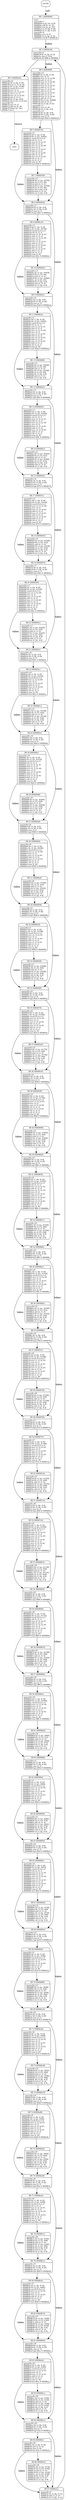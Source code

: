 digraph main{
node [shape=Mrecord, labeljust=l, fontsize=10];
	"0" [label="ENTRY"]
	"0" -> "1" [label="call", style=dashed, weight=2];
	"1" [label="{BB 1 (000080d8) | main:\lsparse28.c:7\l000080d8    str fp, [sp, #-4]!\l000080dc    add fp, sp, #0\l000080e0    sub sp, sp, #20\l000080e4    str r0, [fp, #-16]\l000080e8    str r1, [fp, #-20]\lsparse28.c:9\l000080ec    mov r3, #1\l000080f0    str r3, [fp, #-12]\l000080f4    b 8c38    # 00008c38\l }"]
	"1" -> "2" [label="taken", weight=3];
	"2" [label="{BB 2 (00008c38) | sparse28.c:9\l00008c38    ldr r3, [fp, #-12]\l00008c3c    cmp r3, #101\l00008c40    ble 80f8    # 000080f8\l }"]
	"2" -> "3" [weight=4];
	"2" -> "4" [label="taken", weight=3];
	"3" [label="{BB 3 (00008c44) | sparse28.c:41\l00008c44    ldr r2, [fp, #-16]\l00008c48    mov r1, r2, lsr #2\l00008c4c    ldr r3, [pc, #148]\l00008c50    umull r0,r1,r3,r1\l00008c54    mov r3, r1\l00008c58    mov r3, r3, lsl #3\l00008c5c    rsb r3, r1, r3\l00008c60    mov r3, r3, lsl #2\l00008c64    rsb r2, r3, r2\l00008c68    ldr r3, [pc, #24]\l00008c6c    ldr r3, [r3, r2, lsl #2]\lsparse28.c:42\l00008c70    mov r0, r3\l00008c74    add sp, fp, #0\l00008c78    ldmia sp!, \{fp\}\l00008c7c    bx lr\l }"]
	"3" -> "89" [label="return", style=dashed, weight=2];
	"4" [label="{BB 4 (000080f8) | sparse28.c:10\l000080f8    ldr r2, [fp, #-16]\l000080fc    mov r3, r2\l00008100    mov r3, r3, lsl #6\l00008104    add r3, r3, r2\l00008108    mov r3, r3, lsl #6\l0000810c    add r3, r3, r2\l00008110    mov r3, r3, lsl #2\l00008114    add r3, r3, r2\l00008118    mov r3, r3, lsl #2\l0000811c    add r3, r3, r2\l00008120    mov r2, r3, lsl #2\l00008124    add r3, r3, r2\l00008128    mov r2, r3, lsl #2\l0000812c    add r2, r3, r2\l00008130    ldr r3, [pc, #2888]\l00008134    add r3, r2, r3\l00008138    str r3, [fp, #-16]\lsparse28.c:11\l0000813c    mov r3, #0\l00008140    str r3, [fp, #-8]\lsparse28.c:12\l00008144    ldr r2, [fp, #-8]\l00008148    ldr r3, [fp, #-20]\l0000814c    cmp r2, r3\l00008150    bge 81b8    # 000081b8\l }"]
	"4" -> "5" [weight=4];
	"4" -> "6" [label="taken", weight=3];
	"5" [label="{BB 5 (00008154) | sparse28.c:12\l00008154    ldr r1, [fp, #-16]\l00008158    ldr r3, [pc, #2852]\l0000815c    umull r0,r3,r1,r3\l00008160    rsb r2, r3, r1\l00008164    mov r2, r2, lsr #1\l00008168    add r3, r3, r2\l0000816c    mov r2, r3, lsr #6\l00008170    mov r3, r2\l00008174    mov r3, r3, lsl #1\l00008178    add r3, r3, r2\l0000817c    mov r0, r3, lsl #3\l00008180    add r3, r3, r0\l00008184    mov r3, r3, lsl #2\l00008188    rsb r3, r2, r3\l0000818c    rsb r2, r3, r1\l00008190    cmp r2, #0\l00008194    bne 81b8    # 000081b8\l }"]
	"5" -> "7" [weight=4];
	"5" -> "6" [label="taken", weight=3];
	"6" [label="{BB 6 (000081b8) | sparse28.c:13\l000081b8    ldr r2, [fp, #-8]\l000081bc    ldr r3, [fp, #-20]\l000081c0    cmp r2, r3\l000081c4    bge 822c    # 0000822c\l }"]
	"6" -> "8" [weight=4];
	"6" -> "9" [label="taken", weight=3];
	"7" [label="{BB 7 (00008198) | sparse28.c:12\l00008198    ldr r3, [pc, #2792]\l0000819c    ldr r3, [r3, #0]\l000081a0    add r2, r3, #1\l000081a4    ldr r3, [pc, #2780]\l000081a8    str r2, [r3, #0]\l000081ac    ldr r3, [fp, #-8]\l000081b0    add r3, r3, #1\l000081b4    str r3, [fp, #-8]\l }"]
	"7" -> "6" [weight=4];
	"8" [label="{BB 8 (000081c8) | sparse28.c:13\l000081c8    ldr r1, [fp, #-16]\l000081cc    ldr r3, [pc, #2744]\l000081d0    umull r2,r3,r1,r3\l000081d4    rsb r2, r3, r1\l000081d8    mov r2, r2, lsr #1\l000081dc    add r3, r3, r2\l000081e0    mov r2, r3, lsr #6\l000081e4    mov r3, r2\l000081e8    mov r3, r3, lsl #1\l000081ec    add r3, r3, r2\l000081f0    mov r0, r3, lsl #4\l000081f4    add r3, r3, r0\l000081f8    mov r3, r3, lsl #1\l000081fc    add r3, r3, r2\l00008200    rsb r2, r3, r1\l00008204    cmp r2, #0\l00008208    bne 822c    # 0000822c\l }"]
	"8" -> "10" [weight=4];
	"8" -> "9" [label="taken", weight=3];
	"9" [label="{BB 9 (0000822c) | sparse28.c:14\l0000822c    ldr r2, [fp, #-8]\l00008230    ldr r3, [fp, #-20]\l00008234    cmp r2, r3\l00008238    bge 82a0    # 000082a0\l }"]
	"9" -> "11" [weight=4];
	"9" -> "12" [label="taken", weight=3];
	"10" [label="{BB 10 (0000820c) | sparse28.c:13\l0000820c    ldr r3, [pc, #2676]\l00008210    ldr r3, [r3, #4]\l00008214    add r2, r3, #1\l00008218    ldr r3, [pc, #2664]\l0000821c    str r2, [r3, #4]\l00008220    ldr r3, [fp, #-8]\l00008224    add r3, r3, #1\l00008228    str r3, [fp, #-8]\l }"]
	"10" -> "9" [weight=4];
	"11" [label="{BB 11 (0000823c) | sparse28.c:14\l0000823c    ldr r1, [fp, #-16]\l00008240    ldr r3, [pc, #2632]\l00008244    umull r0,r3,r1,r3\l00008248    rsb r2, r3, r1\l0000824c    mov r2, r2, lsr #1\l00008250    add r3, r3, r2\l00008254    mov r2, r3, lsr #6\l00008258    mov r3, r2\l0000825c    mov r3, r3, lsl #2\l00008260    add r3, r3, r2\l00008264    mov r0, r3, lsl #2\l00008268    add r3, r3, r0\l0000826c    mov r3, r3, lsl #2\l00008270    add r3, r3, r2\l00008274    rsb r2, r3, r1\l00008278    cmp r2, #0\l0000827c    bne 82a0    # 000082a0\l }"]
	"11" -> "13" [weight=4];
	"11" -> "12" [label="taken", weight=3];
	"12" [label="{BB 12 (000082a0) | sparse28.c:15\l000082a0    ldr r2, [fp, #-8]\l000082a4    ldr r3, [fp, #-20]\l000082a8    cmp r2, r3\l000082ac    bge 830c    # 0000830c\l }"]
	"12" -> "14" [weight=4];
	"12" -> "15" [label="taken", weight=3];
	"13" [label="{BB 13 (00008280) | sparse28.c:14\l00008280    ldr r3, [pc, #2560]\l00008284    ldr r3, [r3, #8]\l00008288    add r2, r3, #1\l0000828c    ldr r3, [pc, #2548]\l00008290    str r2, [r3, #8]\l00008294    ldr r3, [fp, #-8]\l00008298    add r3, r3, #1\l0000829c    str r3, [fp, #-8]\l }"]
	"13" -> "12" [weight=4];
	"14" [label="{BB 14 (000082b0) | sparse28.c:15\l000082b0    ldr r1, [fp, #-16]\l000082b4    ldr r3, [pc, #2520]\l000082b8    umull r2,r3,r1,r3\l000082bc    rsb r2, r3, r1\l000082c0    mov r2, r2, lsr #1\l000082c4    add r3, r3, r2\l000082c8    mov r2, r3, lsr #6\l000082cc    mov r3, r2\l000082d0    mov r3, r3, lsl #1\l000082d4    add r3, r3, r2\l000082d8    mov r3, r3, lsl #5\l000082dc    add r3, r3, r2\l000082e0    rsb r2, r3, r1\l000082e4    cmp r2, #0\l000082e8    bne 830c    # 0000830c\l }"]
	"14" -> "16" [weight=4];
	"14" -> "15" [label="taken", weight=3];
	"15" [label="{BB 15 (0000830c) | sparse28.c:16\l0000830c    ldr r2, [fp, #-8]\l00008310    ldr r3, [fp, #-20]\l00008314    cmp r2, r3\l00008318    bge 8374    # 00008374\l }"]
	"15" -> "17" [weight=4];
	"15" -> "18" [label="taken", weight=3];
	"16" [label="{BB 16 (000082ec) | sparse28.c:15\l000082ec    ldr r3, [pc, #2452]\l000082f0    ldr r3, [r3, #12]\l000082f4    add r2, r3, #1\l000082f8    ldr r3, [pc, #2440]\l000082fc    str r2, [r3, #12]\l00008300    ldr r3, [fp, #-8]\l00008304    add r3, r3, #1\l00008308    str r3, [fp, #-8]\l }"]
	"16" -> "15" [weight=4];
	"17" [label="{BB 17 (0000831c) | sparse28.c:16\l0000831c    ldr r1, [fp, #-16]\l00008320    ldr r3, [pc, #2416]\l00008324    umull r0,r3,r1,r3\l00008328    mov r2, r3, lsr #6\l0000832c    mov r3, r2\l00008330    mov r3, r3, lsl #2\l00008334    add r3, r3, r2\l00008338    mov r3, r3, lsl #1\l0000833c    add r3, r3, r2\l00008340    mov r3, r3, lsl #3\l00008344    add r3, r3, r2\l00008348    rsb r2, r3, r1\l0000834c    cmp r2, #0\l00008350    bne 8374    # 00008374\l }"]
	"17" -> "19" [weight=4];
	"17" -> "18" [label="taken", weight=3];
	"18" [label="{BB 18 (00008374) | sparse28.c:17\l00008374    ldr r2, [fp, #-8]\l00008378    ldr r3, [fp, #-20]\l0000837c    cmp r2, r3\l00008380    bge 83dc    # 000083dc\l }"]
	"18" -> "20" [weight=4];
	"18" -> "21" [label="taken", weight=3];
	"19" [label="{BB 19 (00008354) | sparse28.c:16\l00008354    ldr r3, [pc, #2348]\l00008358    ldr r3, [r3, #16]\l0000835c    add r2, r3, #1\l00008360    ldr r3, [pc, #2336]\l00008364    str r2, [r3, #16]\l00008368    ldr r3, [fp, #-8]\l0000836c    add r3, r3, #1\l00008370    str r3, [fp, #-8]\l }"]
	"19" -> "18" [weight=4];
	"20" [label="{BB 20 (00008384) | sparse28.c:17\l00008384    ldr r1, [fp, #-16]\l00008388    ldr r3, [pc, #2316]\l0000838c    umull r2,r3,r1,r3\l00008390    mov r2, r3, lsr #4\l00008394    mov r3, r2\l00008398    mov r3, r3, lsl #2\l0000839c    add r3, r3, r2\l000083a0    mov r3, r3, lsl #3\l000083a4    add r3, r3, r2\l000083a8    mov r3, r3, lsl #1\l000083ac    add r3, r3, r2\l000083b0    rsb r2, r3, r1\l000083b4    cmp r2, #0\l000083b8    bne 83dc    # 000083dc\l }"]
	"20" -> "22" [weight=4];
	"20" -> "21" [label="taken", weight=3];
	"21" [label="{BB 21 (000083dc) | sparse28.c:18\l000083dc    ldr r2, [fp, #-8]\l000083e0    ldr r3, [fp, #-20]\l000083e4    cmp r2, r3\l000083e8    bge 843c    # 0000843c\l }"]
	"21" -> "23" [weight=4];
	"21" -> "24" [label="taken", weight=3];
	"22" [label="{BB 22 (000083bc) | sparse28.c:17\l000083bc    ldr r3, [pc, #2244]\l000083c0    ldr r3, [r3, #20]\l000083c4    add r2, r3, #1\l000083c8    ldr r3, [pc, #2232]\l000083cc    str r2, [r3, #20]\l000083d0    ldr r3, [fp, #-8]\l000083d4    add r3, r3, #1\l000083d8    str r3, [fp, #-8]\l }"]
	"22" -> "21" [weight=4];
	"23" [label="{BB 23 (000083ec) | sparse28.c:18\l000083ec    ldr r1, [fp, #-16]\l000083f0    ldr r3, [pc, #2216]\l000083f4    umull r0,r3,r1,r3\l000083f8    mov r2, r3, lsr #6\l000083fc    mov r3, r2\l00008400    mov r3, r3, lsl #2\l00008404    add r3, r3, r2\l00008408    mov r3, r3, lsl #4\l0000840c    rsb r3, r2, r3\l00008410    rsb r2, r3, r1\l00008414    cmp r2, #0\l00008418    bne 843c    # 0000843c\l }"]
	"23" -> "25" [weight=4];
	"23" -> "24" [label="taken", weight=3];
	"24" [label="{BB 24 (0000843c) | sparse28.c:19\l0000843c    ldr r2, [fp, #-8]\l00008440    ldr r3, [fp, #-20]\l00008444    cmp r2, r3\l00008448    bge 84a8    # 000084a8\l }"]
	"24" -> "26" [weight=4];
	"24" -> "27" [label="taken", weight=3];
	"25" [label="{BB 25 (0000841c) | sparse28.c:18\l0000841c    ldr r3, [pc, #2148]\l00008420    ldr r3, [r3, #24]\l00008424    add r2, r3, #1\l00008428    ldr r3, [pc, #2136]\l0000842c    str r2, [r3, #24]\l00008430    ldr r3, [fp, #-8]\l00008434    add r3, r3, #1\l00008438    str r3, [fp, #-8]\l }"]
	"25" -> "24" [weight=4];
	"26" [label="{BB 26 (0000844c) | sparse28.c:19\l0000844c    ldr r1, [fp, #-16]\l00008450    ldr r3, [pc, #2124]\l00008454    umull r2,r3,r1,r3\l00008458    rsb r2, r3, r1\l0000845c    mov r2, r2, lsr #1\l00008460    add r3, r3, r2\l00008464    mov r2, r3, lsr #6\l00008468    mov r3, r2\l0000846c    mov r3, r3, lsl #3\l00008470    add r3, r3, r2\l00008474    mov r3, r3, lsl #3\l00008478    add r3, r3, r2\l0000847c    rsb r2, r3, r1\l00008480    cmp r2, #0\l00008484    bne 84a8    # 000084a8\l }"]
	"26" -> "28" [weight=4];
	"26" -> "27" [label="taken", weight=3];
	"27" [label="{BB 27 (000084a8) | sparse28.c:20\l000084a8    ldr r2, [fp, #-8]\l000084ac    ldr r3, [fp, #-20]\l000084b0    cmp r2, r3\l000084b4    bge 8508    # 00008508\l }"]
	"27" -> "29" [weight=4];
	"27" -> "30" [label="taken", weight=3];
	"28" [label="{BB 28 (00008488) | sparse28.c:19\l00008488    ldr r3, [pc, #2040]\l0000848c    ldr r3, [r3, #28]\l00008490    add r2, r3, #1\l00008494    ldr r3, [pc, #2028]\l00008498    str r2, [r3, #28]\l0000849c    ldr r3, [fp, #-8]\l000084a0    add r3, r3, #1\l000084a4    str r3, [fp, #-8]\l }"]
	"28" -> "27" [weight=4];
	"29" [label="{BB 29 (000084b8) | sparse28.c:20\l000084b8    ldr r1, [fp, #-16]\l000084bc    ldr r3, [pc, #2020]\l000084c0    umull r0,r3,r1,r3\l000084c4    mov r2, r3, lsr #6\l000084c8    mov r3, r2\l000084cc    mov r3, r3, lsl #3\l000084d0    add r3, r3, r2\l000084d4    mov r3, r3, lsl #3\l000084d8    rsb r3, r2, r3\l000084dc    rsb r2, r3, r1\l000084e0    cmp r2, #0\l000084e4    bne 8508    # 00008508\l }"]
	"29" -> "31" [weight=4];
	"29" -> "30" [label="taken", weight=3];
	"30" [label="{BB 30 (00008508) | sparse28.c:21\l00008508    ldr r2, [fp, #-8]\l0000850c    ldr r3, [fp, #-20]\l00008510    cmp r2, r3\l00008514    bge 8568    # 00008568\l }"]
	"30" -> "32" [weight=4];
	"30" -> "33" [label="taken", weight=3];
	"31" [label="{BB 31 (000084e8) | sparse28.c:20\l000084e8    ldr r3, [pc, #1944]\l000084ec    ldr r3, [r3, #32]\l000084f0    add r2, r3, #1\l000084f4    ldr r3, [pc, #1932]\l000084f8    str r2, [r3, #32]\l000084fc    ldr r3, [fp, #-8]\l00008500    add r3, r3, #1\l00008504    str r3, [fp, #-8]\l }"]
	"31" -> "30" [weight=4];
	"32" [label="{BB 32 (00008518) | sparse28.c:21\l00008518    ldr r1, [fp, #-16]\l0000851c    ldr r3, [pc, #1928]\l00008520    umull r2,r3,r1,r3\l00008524    mov r2, r3, lsr #1\l00008528    mov r3, r2\l0000852c    mov r3, r3, lsl #5\l00008530    add r3, r3, r2\l00008534    mov r3, r3, lsl #1\l00008538    add r3, r3, r2\l0000853c    rsb r2, r3, r1\l00008540    cmp r2, #0\l00008544    bne 8568    # 00008568\l }"]
	"32" -> "34" [weight=4];
	"32" -> "33" [label="taken", weight=3];
	"33" [label="{BB 33 (00008568) | sparse28.c:22\l00008568    ldr r2, [fp, #-8]\l0000856c    ldr r3, [fp, #-20]\l00008570    cmp r2, r3\l00008574    bge 85c8    # 000085c8\l }"]
	"33" -> "35" [weight=4];
	"33" -> "36" [label="taken", weight=3];
	"34" [label="{BB 34 (00008548) | sparse28.c:21\l00008548    ldr r3, [pc, #1848]\l0000854c    ldr r3, [r3, #36]\l00008550    add r2, r3, #1\l00008554    ldr r3, [pc, #1836]\l00008558    str r2, [r3, #36]\l0000855c    ldr r3, [fp, #-8]\l00008560    add r3, r3, #1\l00008564    str r3, [fp, #-8]\l }"]
	"34" -> "33" [weight=4];
	"35" [label="{BB 35 (00008578) | sparse28.c:22\l00008578    ldr r1, [fp, #-16]\l0000857c    ldr r3, [pc, #1836]\l00008580    umull r0,r3,r1,r3\l00008584    mov r2, r3, lsr #4\l00008588    mov r3, r2\l0000858c    mov r3, r3, lsl #4\l00008590    rsb r3, r2, r3\l00008594    mov r3, r3, lsl #2\l00008598    add r3, r3, r2\l0000859c    rsb r2, r3, r1\l000085a0    cmp r2, #0\l000085a4    bne 85c8    # 000085c8\l }"]
	"35" -> "37" [weight=4];
	"35" -> "36" [label="taken", weight=3];
	"36" [label="{BB 36 (000085c8) | sparse28.c:23\l000085c8    ldr r2, [fp, #-8]\l000085cc    ldr r3, [fp, #-20]\l000085d0    cmp r2, r3\l000085d4    bge 8628    # 00008628\l }"]
	"36" -> "38" [weight=4];
	"36" -> "39" [label="taken", weight=3];
	"37" [label="{BB 37 (000085a8) | sparse28.c:22\l000085a8    ldr r3, [pc, #1752]\l000085ac    ldr r3, [r3, #40]\l000085b0    add r2, r3, #1\l000085b4    ldr r3, [pc, #1740]\l000085b8    str r2, [r3, #40]\l000085bc    ldr r3, [fp, #-8]\l000085c0    add r3, r3, #1\l000085c4    str r3, [fp, #-8]\l }"]
	"37" -> "36" [weight=4];
	"38" [label="{BB 38 (000085d8) | sparse28.c:23\l000085d8    ldr r1, [fp, #-16]\l000085dc    ldr r3, [pc, #1744]\l000085e0    umull r2,r3,r1,r3\l000085e4    mov r2, r3, lsr #3\l000085e8    mov r3, r2\l000085ec    mov r3, r3, lsl #4\l000085f0    rsb r3, r2, r3\l000085f4    mov r3, r3, lsl #2\l000085f8    rsb r3, r2, r3\l000085fc    rsb r2, r3, r1\l00008600    cmp r2, #0\l00008604    bne 8628    # 00008628\l }"]
	"38" -> "40" [weight=4];
	"38" -> "39" [label="taken", weight=3];
	"39" [label="{BB 39 (00008628) | sparse28.c:24\l00008628    ldr r2, [fp, #-8]\l0000862c    ldr r3, [fp, #-20]\l00008630    cmp r2, r3\l00008634    bge 869c    # 0000869c\l }"]
	"39" -> "41" [weight=4];
	"39" -> "42" [label="taken", weight=3];
	"40" [label="{BB 40 (00008608) | sparse28.c:23\l00008608    ldr r3, [pc, #1656]\l0000860c    ldr r3, [r3, #44]\l00008610    add r2, r3, #1\l00008614    ldr r3, [pc, #1644]\l00008618    str r2, [r3, #44]\l0000861c    ldr r3, [fp, #-8]\l00008620    add r3, r3, #1\l00008624    str r3, [fp, #-8]\l }"]
	"40" -> "39" [weight=4];
	"41" [label="{BB 41 (00008638) | sparse28.c:24\l00008638    ldr r1, [fp, #-16]\l0000863c    ldr r3, [pc, #1652]\l00008640    umull r0,r3,r1,r3\l00008644    rsb r2, r3, r1\l00008648    mov r2, r2, lsr #1\l0000864c    add r3, r3, r2\l00008650    mov r2, r3, lsr #5\l00008654    mov r3, r2\l00008658    mov r3, r3, lsl #1\l0000865c    add r3, r3, r2\l00008660    mov r3, r3, lsl #2\l00008664    add r3, r3, r2\l00008668    mov r3, r3, lsl #2\l0000866c    add r3, r3, r2\l00008670    rsb r2, r3, r1\l00008674    cmp r2, #0\l00008678    bne 869c    # 0000869c\l }"]
	"41" -> "43" [weight=4];
	"41" -> "42" [label="taken", weight=3];
	"42" [label="{BB 42 (0000869c) | sparse28.c:25\l0000869c    ldr r2, [fp, #-8]\l000086a0    ldr r3, [fp, #-20]\l000086a4    cmp r2, r3\l000086a8    bge 86fc    # 000086fc\l }"]
	"42" -> "44" [weight=4];
	"42" -> "45" [label="taken", weight=3];
	"43" [label="{BB 43 (0000867c) | sparse28.c:24\l0000867c    ldr r3, [pc, #1540]\l00008680    ldr r3, [r3, #48]\l00008684    add r2, r3, #1\l00008688    ldr r3, [pc, #1528]\l0000868c    str r2, [r3, #48]\l00008690    ldr r3, [fp, #-8]\l00008694    add r3, r3, #1\l00008698    str r3, [fp, #-8]\l }"]
	"43" -> "42" [weight=4];
	"44" [label="{BB 44 (000086ac) | sparse28.c:25\l000086ac    ldr r1, [fp, #-16]\l000086b0    ldr r3, [pc, #1540]\l000086b4    umull r2,r3,r1,r3\l000086b8    mov r2, r3, lsr #5\l000086bc    mov r3, r2\l000086c0    mov r3, r3, lsl #1\l000086c4    add r3, r3, r2\l000086c8    mov r3, r3, lsl #4\l000086cc    rsb r3, r2, r3\l000086d0    rsb r2, r3, r1\l000086d4    cmp r2, #0\l000086d8    bne 86fc    # 000086fc\l }"]
	"44" -> "46" [weight=4];
	"44" -> "45" [label="taken", weight=3];
	"45" [label="{BB 45 (000086fc) | sparse28.c:26\l000086fc    ldr r2, [fp, #-8]\l00008700    ldr r3, [fp, #-20]\l00008704    cmp r2, r3\l00008708    bge 8764    # 00008764\l }"]
	"45" -> "47" [weight=4];
	"45" -> "48" [label="taken", weight=3];
	"46" [label="{BB 46 (000086dc) | sparse28.c:25\l000086dc    ldr r3, [pc, #1444]\l000086e0    ldr r3, [r3, #52]\l000086e4    add r2, r3, #1\l000086e8    ldr r3, [pc, #1432]\l000086ec    str r2, [r3, #52]\l000086f0    ldr r3, [fp, #-8]\l000086f4    add r3, r3, #1\l000086f8    str r3, [fp, #-8]\l }"]
	"46" -> "45" [weight=4];
	"47" [label="{BB 47 (0000870c) | sparse28.c:26\l0000870c    ldr r0, [fp, #-16]\l00008710    ldr r3, [pc, #1448]\l00008714    umull r2,r3,r0,r3\l00008718    mov r1, r3, lsr #3\l0000871c    mov r2, r1\l00008720    mov r2, r2, lsl #1\l00008724    add r2, r2, r1\l00008728    mov r3, r2, lsl #3\l0000872c    rsb r3, r2, r3\l00008730    mov r3, r3, lsl #1\l00008734    add r3, r3, r1\l00008738    rsb r1, r3, r0\l0000873c    cmp r1, #0\l00008740    bne 8764    # 00008764\l }"]
	"47" -> "49" [weight=4];
	"47" -> "48" [label="taken", weight=3];
	"48" [label="{BB 48 (00008764) | sparse28.c:27\l00008764    ldr r2, [fp, #-8]\l00008768    ldr r3, [fp, #-20]\l0000876c    cmp r2, r3\l00008770    bge 87c4    # 000087c4\l }"]
	"48" -> "50" [weight=4];
	"48" -> "51" [label="taken", weight=3];
	"49" [label="{BB 49 (00008744) | sparse28.c:26\l00008744    ldr r3, [pc, #1340]\l00008748    ldr r3, [r3, #56]\l0000874c    add r2, r3, #1\l00008750    ldr r3, [pc, #1328]\l00008754    str r2, [r3, #56]\l00008758    ldr r3, [fp, #-8]\l0000875c    add r3, r3, #1\l00008760    str r3, [fp, #-8]\l }"]
	"49" -> "48" [weight=4];
	"50" [label="{BB 50 (00008774) | sparse28.c:27\l00008774    ldr r1, [fp, #-16]\l00008778    ldr r3, [pc, #1348]\l0000877c    umull r0,r3,r1,r3\l00008780    mov r2, r3, lsr #5\l00008784    mov r3, r2\l00008788    mov r3, r3, lsl #2\l0000878c    add r3, r3, r2\l00008790    mov r3, r3, lsl #3\l00008794    add r3, r3, r2\l00008798    rsb r2, r3, r1\l0000879c    cmp r2, #0\l000087a0    bne 87c4    # 000087c4\l }"]
	"50" -> "52" [weight=4];
	"50" -> "51" [label="taken", weight=3];
	"51" [label="{BB 51 (000087c4) | sparse28.c:28\l000087c4    ldr r2, [fp, #-8]\l000087c8    ldr r3, [fp, #-20]\l000087cc    cmp r2, r3\l000087d0    bge 8830    # 00008830\l }"]
	"51" -> "53" [weight=4];
	"51" -> "54" [label="taken", weight=3];
	"52" [label="{BB 52 (000087a4) | sparse28.c:27\l000087a4    ldr r3, [pc, #1244]\l000087a8    ldr r3, [r3, #60]\l000087ac    add r2, r3, #1\l000087b0    ldr r3, [pc, #1232]\l000087b4    str r2, [r3, #60]\l000087b8    ldr r3, [fp, #-8]\l000087bc    add r3, r3, #1\l000087c0    str r3, [fp, #-8]\l }"]
	"52" -> "51" [weight=4];
	"53" [label="{BB 53 (000087d4) | sparse28.c:28\l000087d4    ldr r1, [fp, #-16]\l000087d8    ldr r3, [pc, #1256]\l000087dc    umull r2,r3,r1,r3\l000087e0    rsb r2, r3, r1\l000087e4    mov r2, r2, lsr #1\l000087e8    add r3, r3, r2\l000087ec    mov r2, r3, lsr #5\l000087f0    mov r3, r2\l000087f4    mov r3, r3, lsl #3\l000087f8    add r3, r3, r2\l000087fc    mov r3, r3, lsl #2\l00008800    add r3, r3, r2\l00008804    rsb r2, r3, r1\l00008808    cmp r2, #0\l0000880c    bne 8830    # 00008830\l }"]
	"53" -> "55" [weight=4];
	"53" -> "54" [label="taken", weight=3];
	"54" [label="{BB 54 (00008830) | sparse28.c:29\l00008830    ldr r2, [fp, #-8]\l00008834    ldr r3, [fp, #-20]\l00008838    cmp r2, r3\l0000883c    bge 8894    # 00008894\l }"]
	"54" -> "56" [weight=4];
	"54" -> "57" [label="taken", weight=3];
	"55" [label="{BB 55 (00008810) | sparse28.c:28\l00008810    ldr r3, [pc, #1136]\l00008814    ldr r3, [r3, #64]\l00008818    add r2, r3, #1\l0000881c    ldr r3, [pc, #1124]\l00008820    str r2, [r3, #64]\l00008824    ldr r3, [fp, #-8]\l00008828    add r3, r3, #1\l0000882c    str r3, [fp, #-8]\l }"]
	"55" -> "54" [weight=4];
	"56" [label="{BB 56 (00008840) | sparse28.c:29\l00008840    ldr r1, [fp, #-16]\l00008844    ldr r3, [pc, #1152]\l00008848    umull r0,r3,r1,r3\l0000884c    rsb r2, r3, r1\l00008850    mov r2, r2, lsr #1\l00008854    add r3, r3, r2\l00008858    mov r2, r3, lsr #4\l0000885c    mov r3, r2\l00008860    mov r3, r3, lsl #5\l00008864    rsb r3, r2, r3\l00008868    rsb r2, r3, r1\l0000886c    cmp r2, #0\l00008870    bne 8894    # 00008894\l }"]
	"56" -> "58" [weight=4];
	"56" -> "57" [label="taken", weight=3];
	"57" [label="{BB 57 (00008894) | sparse28.c:30\l00008894    ldr r2, [fp, #-8]\l00008898    ldr r3, [fp, #-20]\l0000889c    cmp r2, r3\l000088a0    bge 88f4    # 000088f4\l }"]
	"57" -> "59" [weight=4];
	"57" -> "60" [label="taken", weight=3];
	"58" [label="{BB 58 (00008874) | sparse28.c:29\l00008874    ldr r3, [pc, #1036]\l00008878    ldr r3, [r3, #68]\l0000887c    add r2, r3, #1\l00008880    ldr r3, [pc, #1024]\l00008884    str r2, [r3, #68]\l00008888    ldr r3, [fp, #-8]\l0000888c    add r3, r3, #1\l00008890    str r3, [fp, #-8]\l }"]
	"58" -> "57" [weight=4];
	"59" [label="{BB 59 (000088a4) | sparse28.c:30\l000088a4    ldr r1, [fp, #-16]\l000088a8    ldr r3, [pc, #1056]\l000088ac    umull r2,r3,r1,r3\l000088b0    mov r2, r3, lsr #4\l000088b4    mov r3, r2\l000088b8    mov r3, r3, lsl #3\l000088bc    rsb r3, r2, r3\l000088c0    mov r3, r3, lsl #2\l000088c4    add r3, r3, r2\l000088c8    rsb r2, r3, r1\l000088cc    cmp r2, #0\l000088d0    bne 88f4    # 000088f4\l }"]
	"59" -> "61" [weight=4];
	"59" -> "60" [label="taken", weight=3];
	"60" [label="{BB 60 (000088f4) | sparse28.c:31\l000088f4    ldr r2, [fp, #-8]\l000088f8    ldr r3, [fp, #-20]\l000088fc    cmp r2, r3\l00008900    bge 8954    # 00008954\l }"]
	"60" -> "62" [weight=4];
	"60" -> "63" [label="taken", weight=3];
	"61" [label="{BB 61 (000088d4) | sparse28.c:30\l000088d4    ldr r3, [pc, #940]\l000088d8    ldr r3, [r3, #72]\l000088dc    add r2, r3, #1\l000088e0    ldr r3, [pc, #928]\l000088e4    str r2, [r3, #72]\l000088e8    ldr r3, [fp, #-8]\l000088ec    add r3, r3, #1\l000088f0    str r3, [fp, #-8]\l }"]
	"61" -> "60" [weight=4];
	"62" [label="{BB 62 (00008904) | sparse28.c:31\l00008904    ldr r1, [fp, #-16]\l00008908    ldr r3, [pc, #964]\l0000890c    umull r0,r3,r1,r3\l00008910    mov r2, r3, lsr #4\l00008914    mov r3, r2\l00008918    mov r3, r3, lsl #1\l0000891c    add r3, r3, r2\l00008920    mov r3, r3, lsl #3\l00008924    rsb r3, r2, r3\l00008928    rsb r2, r3, r1\l0000892c    cmp r2, #0\l00008930    bne 8954    # 00008954\l }"]
	"62" -> "64" [weight=4];
	"62" -> "63" [label="taken", weight=3];
	"63" [label="{BB 63 (00008954) | sparse28.c:32\l00008954    ldr r2, [fp, #-8]\l00008958    ldr r3, [fp, #-20]\l0000895c    cmp r2, r3\l00008960    bge 89c0    # 000089c0\l }"]
	"63" -> "65" [weight=4];
	"63" -> "66" [label="taken", weight=3];
	"64" [label="{BB 64 (00008934) | sparse28.c:31\l00008934    ldr r3, [pc, #844]\l00008938    ldr r3, [r3, #76]\l0000893c    add r2, r3, #1\l00008940    ldr r3, [pc, #832]\l00008944    str r2, [r3, #76]\l00008948    ldr r3, [fp, #-8]\l0000894c    add r3, r3, #1\l00008950    str r3, [fp, #-8]\l }"]
	"64" -> "63" [weight=4];
	"65" [label="{BB 65 (00008964) | sparse28.c:32\l00008964    ldr r1, [fp, #-16]\l00008968    ldr r3, [pc, #872]\l0000896c    umull r2,r3,r1,r3\l00008970    rsb r2, r3, r1\l00008974    mov r2, r2, lsr #1\l00008978    add r3, r3, r2\l0000897c    mov r2, r3, lsr #4\l00008980    mov r3, r2\l00008984    mov r3, r3, lsl #3\l00008988    add r3, r3, r2\l0000898c    mov r3, r3, lsl #1\l00008990    add r3, r3, r2\l00008994    rsb r2, r3, r1\l00008998    cmp r2, #0\l0000899c    bne 89c0    # 000089c0\l }"]
	"65" -> "67" [weight=4];
	"65" -> "66" [label="taken", weight=3];
	"66" [label="{BB 66 (000089c0) | sparse28.c:33\l000089c0    ldr r2, [fp, #-8]\l000089c4    ldr r3, [fp, #-20]\l000089c8    cmp r2, r3\l000089cc    bge 8a18    # 00008a18\l }"]
	"66" -> "68" [weight=4];
	"66" -> "69" [label="taken", weight=3];
	"67" [label="{BB 67 (000089a0) | sparse28.c:32\l000089a0    ldr r3, [pc, #736]\l000089a4    ldr r3, [r3, #80]\l000089a8    add r2, r3, #1\l000089ac    ldr r3, [pc, #724]\l000089b0    str r2, [r3, #80]\l000089b4    ldr r3, [fp, #-8]\l000089b8    add r3, r3, #1\l000089bc    str r3, [fp, #-8]\l }"]
	"67" -> "66" [weight=4];
	"68" [label="{BB 68 (000089d0) | sparse28.c:33\l000089d0    ldr r1, [fp, #-16]\l000089d4    ldr r3, [pc, #768]\l000089d8    umull r0,r3,r1,r3\l000089dc    mov r2, r3, lsr #4\l000089e0    mov r3, r2\l000089e4    mov r3, r3, lsl #4\l000089e8    add r3, r3, r2\l000089ec    rsb r2, r3, r1\l000089f0    cmp r2, #0\l000089f4    bne 8a18    # 00008a18\l }"]
	"68" -> "70" [weight=4];
	"68" -> "69" [label="taken", weight=3];
	"69" [label="{BB 69 (00008a18) | sparse28.c:34\l00008a18    ldr r2, [fp, #-8]\l00008a1c    ldr r3, [fp, #-20]\l00008a20    cmp r2, r3\l00008a24    bge 8a78    # 00008a78\l }"]
	"69" -> "71" [weight=4];
	"69" -> "72" [label="taken", weight=3];
	"70" [label="{BB 70 (000089f8) | sparse28.c:33\l000089f8    ldr r3, [pc, #648]\l000089fc    ldr r3, [r3, #84]\l00008a00    add r2, r3, #1\l00008a04    ldr r3, [pc, #636]\l00008a08    str r2, [r3, #84]\l00008a0c    ldr r3, [fp, #-8]\l00008a10    add r3, r3, #1\l00008a14    str r3, [fp, #-8]\l }"]
	"70" -> "69" [weight=4];
	"71" [label="{BB 71 (00008a28) | sparse28.c:34\l00008a28    ldr r1, [fp, #-16]\l00008a2c    ldr r3, [pc, #684]\l00008a30    umull r2,r3,r1,r3\l00008a34    mov r2, r3, lsr #2\l00008a38    mov r3, r2\l00008a3c    mov r3, r3, lsl #1\l00008a40    add r3, r3, r2\l00008a44    mov r3, r3, lsl #2\l00008a48    add r3, r3, r2\l00008a4c    rsb r2, r3, r1\l00008a50    cmp r2, #0\l00008a54    bne 8a78    # 00008a78\l }"]
	"71" -> "73" [weight=4];
	"71" -> "72" [label="taken", weight=3];
	"72" [label="{BB 72 (00008a78) | sparse28.c:35\l00008a78    ldr r2, [fp, #-8]\l00008a7c    ldr r3, [fp, #-20]\l00008a80    cmp r2, r3\l00008a84    bge 8ad8    # 00008ad8\l }"]
	"72" -> "74" [weight=4];
	"72" -> "75" [label="taken", weight=3];
	"73" [label="{BB 73 (00008a58) | sparse28.c:34\l00008a58    ldr r3, [pc, #552]\l00008a5c    ldr r3, [r3, #88]\l00008a60    add r2, r3, #1\l00008a64    ldr r3, [pc, #540]\l00008a68    str r2, [r3, #88]\l00008a6c    ldr r3, [fp, #-8]\l00008a70    add r3, r3, #1\l00008a74    str r3, [fp, #-8]\l }"]
	"73" -> "72" [weight=4];
	"74" [label="{BB 74 (00008a88) | sparse28.c:35\l00008a88    ldr r1, [fp, #-16]\l00008a8c    ldr r3, [pc, #592]\l00008a90    umull r0,r3,r1,r3\l00008a94    mov r2, r3, lsr #3\l00008a98    mov r3, r2\l00008a9c    mov r3, r3, lsl #2\l00008aa0    add r3, r3, r2\l00008aa4    mov r3, r3, lsl #1\l00008aa8    add r3, r3, r2\l00008aac    rsb r2, r3, r1\l00008ab0    cmp r2, #0\l00008ab4    bne 8ad8    # 00008ad8\l }"]
	"74" -> "76" [weight=4];
	"74" -> "75" [label="taken", weight=3];
	"75" [label="{BB 75 (00008ad8) | sparse28.c:36\l00008ad8    ldr r2, [fp, #-8]\l00008adc    ldr r3, [fp, #-20]\l00008ae0    cmp r2, r3\l00008ae4    bge 8b3c    # 00008b3c\l }"]
	"75" -> "77" [weight=4];
	"75" -> "78" [label="taken", weight=3];
	"76" [label="{BB 76 (00008ab8) | sparse28.c:35\l00008ab8    ldr r3, [pc, #456]\l00008abc    ldr r3, [r3, #92]\l00008ac0    add r2, r3, #1\l00008ac4    ldr r3, [pc, #444]\l00008ac8    str r2, [r3, #92]\l00008acc    ldr r3, [fp, #-8]\l00008ad0    add r3, r3, #1\l00008ad4    str r3, [fp, #-8]\l }"]
	"76" -> "75" [weight=4];
	"77" [label="{BB 77 (00008ae8) | sparse28.c:36\l00008ae8    ldr r1, [fp, #-16]\l00008aec    ldr r3, [pc, #500]\l00008af0    umull r2,r3,r1,r3\l00008af4    rsb r2, r3, r1\l00008af8    mov r2, r2, lsr #1\l00008afc    add r3, r3, r2\l00008b00    mov r2, r3, lsr #2\l00008b04    mov r3, r2\l00008b08    mov r3, r3, lsl #3\l00008b0c    rsb r3, r2, r3\l00008b10    rsb r2, r3, r1\l00008b14    cmp r2, #0\l00008b18    bne 8b3c    # 00008b3c\l }"]
	"77" -> "79" [weight=4];
	"77" -> "78" [label="taken", weight=3];
	"78" [label="{BB 78 (00008b3c) | sparse28.c:37\l00008b3c    ldr r2, [fp, #-8]\l00008b40    ldr r3, [fp, #-20]\l00008b44    cmp r2, r3\l00008b48    bge 8b94    # 00008b94\l }"]
	"78" -> "80" [weight=4];
	"78" -> "81" [label="taken", weight=3];
	"79" [label="{BB 79 (00008b1c) | sparse28.c:36\l00008b1c    ldr r3, [pc, #356]\l00008b20    ldr r3, [r3, #96]\l00008b24    add r2, r3, #1\l00008b28    ldr r3, [pc, #344]\l00008b2c    str r2, [r3, #96]\l00008b30    ldr r3, [fp, #-8]\l00008b34    add r3, r3, #1\l00008b38    str r3, [fp, #-8]\l }"]
	"79" -> "78" [weight=4];
	"80" [label="{BB 80 (00008b4c) | sparse28.c:37\l00008b4c    ldr r1, [fp, #-16]\l00008b50    ldr r3, [pc, #404]\l00008b54    umull r0,r3,r1,r3\l00008b58    mov r2, r3, lsr #2\l00008b5c    mov r3, r2\l00008b60    mov r3, r3, lsl #2\l00008b64    add r3, r3, r2\l00008b68    rsb r2, r3, r1\l00008b6c    cmp r2, #0\l00008b70    bne 8b94    # 00008b94\l }"]
	"80" -> "82" [weight=4];
	"80" -> "81" [label="taken", weight=3];
	"81" [label="{BB 81 (00008b94) | sparse28.c:38\l00008b94    ldr r2, [fp, #-8]\l00008b98    ldr r3, [fp, #-20]\l00008b9c    cmp r2, r3\l00008ba0    bge 8bec    # 00008bec\l }"]
	"81" -> "83" [weight=4];
	"81" -> "84" [label="taken", weight=3];
	"82" [label="{BB 82 (00008b74) | sparse28.c:37\l00008b74    ldr r3, [pc, #268]\l00008b78    ldr r3, [r3, #100]\l00008b7c    add r2, r3, #1\l00008b80    ldr r3, [pc, #256]\l00008b84    str r2, [r3, #100]\l00008b88    ldr r3, [fp, #-8]\l00008b8c    add r3, r3, #1\l00008b90    str r3, [fp, #-8]\l }"]
	"82" -> "81" [weight=4];
	"83" [label="{BB 83 (00008ba4) | sparse28.c:38\l00008ba4    ldr r1, [fp, #-16]\l00008ba8    ldr r3, [pc, #320]\l00008bac    umull r2,r3,r1,r3\l00008bb0    mov r2, r3, lsr #1\l00008bb4    mov r3, r2\l00008bb8    mov r3, r3, lsl #1\l00008bbc    add r3, r3, r2\l00008bc0    rsb r2, r3, r1\l00008bc4    cmp r2, #0\l00008bc8    bne 8bec    # 00008bec\l }"]
	"83" -> "85" [weight=4];
	"83" -> "84" [label="taken", weight=3];
	"84" [label="{BB 84 (00008bec) | sparse28.c:39\l00008bec    ldr r2, [fp, #-8]\l00008bf0    ldr r3, [fp, #-20]\l00008bf4    cmp r2, r3\l00008bf8    bge 8c2c    # 00008c2c\l }"]
	"84" -> "86" [weight=4];
	"84" -> "87" [label="taken", weight=3];
	"85" [label="{BB 85 (00008bcc) | sparse28.c:38\l00008bcc    ldr r3, [pc, #180]\l00008bd0    ldr r3, [r3, #104]\l00008bd4    add r2, r3, #1\l00008bd8    ldr r3, [pc, #168]\l00008bdc    str r2, [r3, #104]\l00008be0    ldr r3, [fp, #-8]\l00008be4    add r3, r3, #1\l00008be8    str r3, [fp, #-8]\l }"]
	"85" -> "84" [weight=4];
	"86" [label="{BB 86 (00008bfc) | sparse28.c:39\l00008bfc    ldr r3, [fp, #-16]\l00008c00    and r3, r3, #1\l00008c04    cmp r3, #0\l00008c08    bne 8c2c    # 00008c2c\l }"]
	"86" -> "88" [weight=4];
	"86" -> "87" [label="taken", weight=3];
	"87" [label="{BB 87 (00008c2c) | sparse28.c:9\l00008c2c    ldr r3, [fp, #-12]\l00008c30    add r3, r3, #1\l00008c34    str r3, [fp, #-12]\l }"]
	"87" -> "2" [weight=4];
	"88" [label="{BB 88 (00008c0c) | sparse28.c:39\l00008c0c    ldr r3, [pc, #116]\l00008c10    ldr r3, [r3, #108]\l00008c14    add r2, r3, #1\l00008c18    ldr r3, [pc, #104]\l00008c1c    str r2, [r3, #108]\l00008c20    ldr r3, [fp, #-8]\l00008c24    add r3, r3, #1\l00008c28    str r3, [fp, #-8]\l }"]
	"88" -> "87" [weight=4];
	"89" [label="EXIT"]
}
